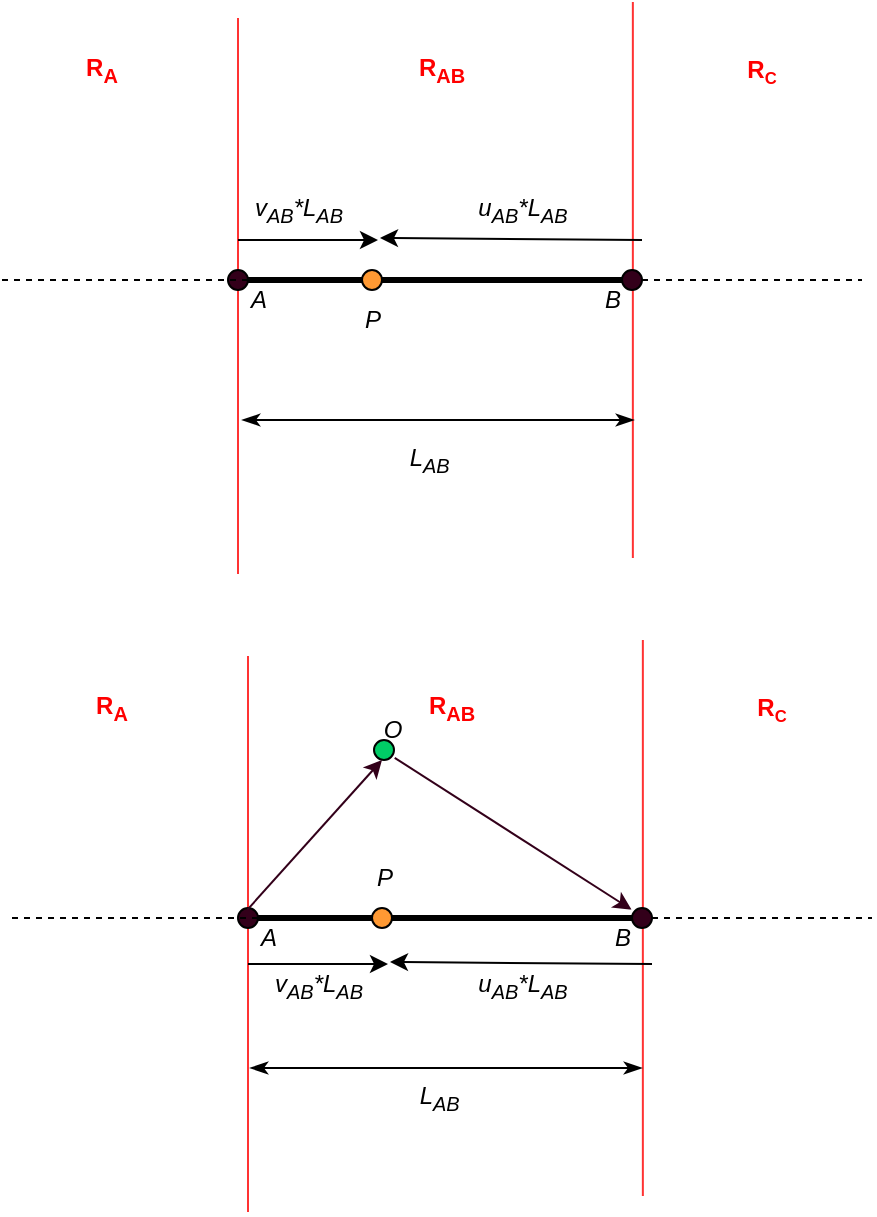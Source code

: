<mxfile version="20.8.16" type="device" pages="2"><diagram name="Line case" id="GWnHchDgqqnWL7cyFSwQ"><mxGraphModel dx="592" dy="350" grid="1" gridSize="10" guides="1" tooltips="1" connect="1" arrows="1" fold="1" page="1" pageScale="1" pageWidth="850" pageHeight="1100" math="0" shadow="0"><root><mxCell id="0"/><mxCell id="1" parent="0"/><mxCell id="FDrznKdIpxjsnRHc6IVG-19" value="" style="endArrow=none;html=1;rounded=0;strokeWidth=1;strokeColor=#FF3333;" edge="1" parent="1"><mxGeometry width="50" height="50" relative="1" as="geometry"><mxPoint x="318" y="467" as="sourcePoint"/><mxPoint x="318" y="189" as="targetPoint"/></mxGeometry></mxCell><mxCell id="FDrznKdIpxjsnRHc6IVG-20" value="" style="endArrow=none;html=1;rounded=0;strokeWidth=1;strokeColor=#FF3333;" edge="1" parent="1"><mxGeometry width="50" height="50" relative="1" as="geometry"><mxPoint x="515.43" y="459" as="sourcePoint"/><mxPoint x="515.43" y="181" as="targetPoint"/></mxGeometry></mxCell><mxCell id="FDrznKdIpxjsnRHc6IVG-1" value="" style="endArrow=none;dashed=1;html=1;rounded=0;startArrow=none;" edge="1" parent="1" source="FDrznKdIpxjsnRHc6IVG-4"><mxGeometry width="50" height="50" relative="1" as="geometry"><mxPoint x="200" y="320" as="sourcePoint"/><mxPoint x="630" y="320" as="targetPoint"/></mxGeometry></mxCell><mxCell id="FDrznKdIpxjsnRHc6IVG-2" value="" style="endArrow=none;html=1;rounded=0;strokeWidth=3;" edge="1" parent="1"><mxGeometry width="50" height="50" relative="1" as="geometry"><mxPoint x="320" y="320" as="sourcePoint"/><mxPoint x="520" y="320" as="targetPoint"/></mxGeometry></mxCell><mxCell id="FDrznKdIpxjsnRHc6IVG-3" value="" style="ellipse;whiteSpace=wrap;html=1;aspect=fixed;fillColor=#33001A;" vertex="1" parent="1"><mxGeometry x="313" y="315" width="10" height="10" as="geometry"/></mxCell><mxCell id="FDrznKdIpxjsnRHc6IVG-5" value="" style="endArrow=none;dashed=1;html=1;rounded=0;startArrow=none;" edge="1" parent="1" source="FDrznKdIpxjsnRHc6IVG-8" target="FDrznKdIpxjsnRHc6IVG-4"><mxGeometry width="50" height="50" relative="1" as="geometry"><mxPoint x="200" y="320" as="sourcePoint"/><mxPoint x="630" y="320" as="targetPoint"/></mxGeometry></mxCell><mxCell id="FDrznKdIpxjsnRHc6IVG-4" value="" style="ellipse;whiteSpace=wrap;html=1;aspect=fixed;fillColor=#33001A;" vertex="1" parent="1"><mxGeometry x="510" y="315" width="10" height="10" as="geometry"/></mxCell><mxCell id="FDrznKdIpxjsnRHc6IVG-6" value="A" style="text;html=1;align=center;verticalAlign=middle;resizable=0;points=[];autosize=1;strokeColor=none;fillColor=none;fontStyle=2" vertex="1" parent="1"><mxGeometry x="313" y="315" width="30" height="30" as="geometry"/></mxCell><mxCell id="FDrznKdIpxjsnRHc6IVG-7" value="B" style="text;html=1;align=center;verticalAlign=middle;resizable=0;points=[];autosize=1;strokeColor=none;fillColor=none;fontStyle=2" vertex="1" parent="1"><mxGeometry x="490" y="315" width="30" height="30" as="geometry"/></mxCell><mxCell id="FDrznKdIpxjsnRHc6IVG-9" value="" style="endArrow=none;dashed=1;html=1;rounded=0;" edge="1" parent="1" target="FDrznKdIpxjsnRHc6IVG-8"><mxGeometry width="50" height="50" relative="1" as="geometry"><mxPoint x="200" y="320" as="sourcePoint"/><mxPoint x="510" y="320" as="targetPoint"/></mxGeometry></mxCell><mxCell id="FDrznKdIpxjsnRHc6IVG-8" value="" style="ellipse;whiteSpace=wrap;html=1;aspect=fixed;fillColor=#FF9933;" vertex="1" parent="1"><mxGeometry x="380" y="315" width="10" height="10" as="geometry"/></mxCell><mxCell id="FDrznKdIpxjsnRHc6IVG-10" value="P" style="text;html=1;align=center;verticalAlign=middle;resizable=0;points=[];autosize=1;strokeColor=none;fillColor=none;fontStyle=2" vertex="1" parent="1"><mxGeometry x="370" y="325" width="30" height="30" as="geometry"/></mxCell><mxCell id="FDrznKdIpxjsnRHc6IVG-11" value="" style="endArrow=classic;html=1;rounded=0;strokeWidth=1;" edge="1" parent="1"><mxGeometry width="50" height="50" relative="1" as="geometry"><mxPoint x="318" y="300" as="sourcePoint"/><mxPoint x="388" y="300" as="targetPoint"/></mxGeometry></mxCell><mxCell id="FDrznKdIpxjsnRHc6IVG-12" value="" style="endArrow=classicThin;html=1;rounded=0;strokeWidth=1;startArrow=classicThin;startFill=1;endFill=1;" edge="1" parent="1"><mxGeometry width="50" height="50" relative="1" as="geometry"><mxPoint x="320" y="390" as="sourcePoint"/><mxPoint x="516" y="390" as="targetPoint"/></mxGeometry></mxCell><mxCell id="FDrznKdIpxjsnRHc6IVG-15" value="L&lt;sub&gt;AB&lt;/sub&gt;&amp;nbsp;" style="text;html=1;align=center;verticalAlign=middle;resizable=0;points=[];autosize=1;strokeColor=none;fillColor=none;fontStyle=2" vertex="1" parent="1"><mxGeometry x="390" y="395" width="50" height="30" as="geometry"/></mxCell><mxCell id="FDrznKdIpxjsnRHc6IVG-16" value="v&lt;sub&gt;AB&lt;/sub&gt;*L&lt;sub&gt;AB&lt;/sub&gt;" style="text;html=1;align=center;verticalAlign=middle;resizable=0;points=[];autosize=1;strokeColor=none;fillColor=none;fontStyle=2" vertex="1" parent="1"><mxGeometry x="313" y="270" width="70" height="30" as="geometry"/></mxCell><mxCell id="FDrznKdIpxjsnRHc6IVG-17" value="" style="endArrow=classic;html=1;rounded=0;strokeWidth=1;" edge="1" parent="1"><mxGeometry width="50" height="50" relative="1" as="geometry"><mxPoint x="520" y="300" as="sourcePoint"/><mxPoint x="389" y="299" as="targetPoint"/></mxGeometry></mxCell><mxCell id="FDrznKdIpxjsnRHc6IVG-18" value="&lt;span style=&quot;font-size: 12px;&quot;&gt;u&lt;/span&gt;&lt;sub&gt;AB&lt;/sub&gt;*L&lt;sub&gt;AB&lt;/sub&gt;" style="text;html=1;align=center;verticalAlign=middle;resizable=0;points=[];autosize=1;strokeColor=none;fillColor=none;fontStyle=2" vertex="1" parent="1"><mxGeometry x="425" y="270" width="70" height="30" as="geometry"/></mxCell><mxCell id="FDrznKdIpxjsnRHc6IVG-22" value="R&lt;sub&gt;A&lt;/sub&gt;" style="text;html=1;strokeColor=none;fillColor=none;align=center;verticalAlign=middle;whiteSpace=wrap;rounded=0;fontStyle=1;fontColor=#FF0000;" vertex="1" parent="1"><mxGeometry x="220" y="200" width="60" height="30" as="geometry"/></mxCell><mxCell id="FDrznKdIpxjsnRHc6IVG-23" value="R&lt;sub&gt;AB&lt;/sub&gt;" style="text;html=1;strokeColor=none;fillColor=none;align=center;verticalAlign=middle;whiteSpace=wrap;rounded=0;fontStyle=1;fontColor=#FF0000;" vertex="1" parent="1"><mxGeometry x="390" y="200" width="60" height="30" as="geometry"/></mxCell><mxCell id="FDrznKdIpxjsnRHc6IVG-24" value="R&lt;span style=&quot;font-size: 10px;&quot;&gt;&lt;sub&gt;C&lt;/sub&gt;&lt;/span&gt;" style="text;html=1;strokeColor=none;fillColor=none;align=center;verticalAlign=middle;whiteSpace=wrap;rounded=0;fontStyle=1;fontColor=#FF0000;" vertex="1" parent="1"><mxGeometry x="550" y="200" width="60" height="30" as="geometry"/></mxCell><mxCell id="FDrznKdIpxjsnRHc6IVG-46" value="" style="ellipse;whiteSpace=wrap;html=1;aspect=fixed;fillColor=#00CC66;" vertex="1" parent="1"><mxGeometry x="386" y="550" width="10" height="10" as="geometry"/></mxCell><mxCell id="FDrznKdIpxjsnRHc6IVG-71" value="O" style="text;html=1;align=center;verticalAlign=middle;resizable=0;points=[];autosize=1;strokeColor=none;fillColor=none;fontStyle=2" vertex="1" parent="1"><mxGeometry x="380" y="530" width="30" height="30" as="geometry"/></mxCell><mxCell id="FDrznKdIpxjsnRHc6IVG-76" value="" style="endArrow=none;html=1;rounded=0;strokeWidth=1;strokeColor=#FF3333;" edge="1" parent="1"><mxGeometry width="50" height="50" relative="1" as="geometry"><mxPoint x="323" y="786" as="sourcePoint"/><mxPoint x="323" y="508" as="targetPoint"/></mxGeometry></mxCell><mxCell id="FDrznKdIpxjsnRHc6IVG-77" value="" style="endArrow=none;html=1;rounded=0;strokeWidth=1;strokeColor=#FF3333;" edge="1" parent="1"><mxGeometry width="50" height="50" relative="1" as="geometry"><mxPoint x="520.43" y="778" as="sourcePoint"/><mxPoint x="520.43" y="500" as="targetPoint"/></mxGeometry></mxCell><mxCell id="FDrznKdIpxjsnRHc6IVG-78" value="" style="endArrow=none;dashed=1;html=1;rounded=0;startArrow=none;" edge="1" parent="1" source="FDrznKdIpxjsnRHc6IVG-82"><mxGeometry width="50" height="50" relative="1" as="geometry"><mxPoint x="205" y="639" as="sourcePoint"/><mxPoint x="635" y="639" as="targetPoint"/></mxGeometry></mxCell><mxCell id="FDrznKdIpxjsnRHc6IVG-79" value="" style="endArrow=none;html=1;rounded=0;strokeWidth=3;" edge="1" parent="1"><mxGeometry width="50" height="50" relative="1" as="geometry"><mxPoint x="325" y="639" as="sourcePoint"/><mxPoint x="525" y="639" as="targetPoint"/></mxGeometry></mxCell><mxCell id="FDrznKdIpxjsnRHc6IVG-80" value="" style="ellipse;whiteSpace=wrap;html=1;aspect=fixed;fillColor=#33001A;" vertex="1" parent="1"><mxGeometry x="318" y="634" width="10" height="10" as="geometry"/></mxCell><mxCell id="FDrznKdIpxjsnRHc6IVG-81" value="" style="endArrow=none;dashed=1;html=1;rounded=0;startArrow=none;" edge="1" parent="1" source="FDrznKdIpxjsnRHc6IVG-86" target="FDrznKdIpxjsnRHc6IVG-82"><mxGeometry width="50" height="50" relative="1" as="geometry"><mxPoint x="205" y="639" as="sourcePoint"/><mxPoint x="635" y="639" as="targetPoint"/></mxGeometry></mxCell><mxCell id="FDrznKdIpxjsnRHc6IVG-82" value="" style="ellipse;whiteSpace=wrap;html=1;aspect=fixed;fillColor=#33001A;" vertex="1" parent="1"><mxGeometry x="515" y="634" width="10" height="10" as="geometry"/></mxCell><mxCell id="FDrznKdIpxjsnRHc6IVG-83" value="A" style="text;html=1;align=center;verticalAlign=middle;resizable=0;points=[];autosize=1;strokeColor=none;fillColor=none;fontStyle=2" vertex="1" parent="1"><mxGeometry x="318" y="634" width="30" height="30" as="geometry"/></mxCell><mxCell id="FDrznKdIpxjsnRHc6IVG-84" value="B" style="text;html=1;align=center;verticalAlign=middle;resizable=0;points=[];autosize=1;strokeColor=none;fillColor=none;fontStyle=2" vertex="1" parent="1"><mxGeometry x="495" y="634" width="30" height="30" as="geometry"/></mxCell><mxCell id="FDrznKdIpxjsnRHc6IVG-85" value="" style="endArrow=none;dashed=1;html=1;rounded=0;" edge="1" parent="1" target="FDrznKdIpxjsnRHc6IVG-86"><mxGeometry width="50" height="50" relative="1" as="geometry"><mxPoint x="205" y="639" as="sourcePoint"/><mxPoint x="515" y="639" as="targetPoint"/></mxGeometry></mxCell><mxCell id="FDrznKdIpxjsnRHc6IVG-86" value="" style="ellipse;whiteSpace=wrap;html=1;aspect=fixed;fillColor=#FF9933;" vertex="1" parent="1"><mxGeometry x="385" y="634" width="10" height="10" as="geometry"/></mxCell><mxCell id="FDrznKdIpxjsnRHc6IVG-87" value="P" style="text;html=1;align=center;verticalAlign=middle;resizable=0;points=[];autosize=1;strokeColor=none;fillColor=none;fontStyle=2" vertex="1" parent="1"><mxGeometry x="376" y="604" width="30" height="30" as="geometry"/></mxCell><mxCell id="FDrznKdIpxjsnRHc6IVG-88" value="" style="endArrow=classic;html=1;rounded=0;strokeWidth=1;" edge="1" parent="1"><mxGeometry width="50" height="50" relative="1" as="geometry"><mxPoint x="323" y="662" as="sourcePoint"/><mxPoint x="393" y="662" as="targetPoint"/></mxGeometry></mxCell><mxCell id="FDrznKdIpxjsnRHc6IVG-89" value="" style="endArrow=classicThin;html=1;rounded=0;strokeWidth=1;startArrow=classicThin;startFill=1;endFill=1;" edge="1" parent="1"><mxGeometry width="50" height="50" relative="1" as="geometry"><mxPoint x="324" y="714" as="sourcePoint"/><mxPoint x="520" y="714" as="targetPoint"/></mxGeometry></mxCell><mxCell id="FDrznKdIpxjsnRHc6IVG-90" value="L&lt;sub&gt;AB&lt;/sub&gt;&amp;nbsp;" style="text;html=1;align=center;verticalAlign=middle;resizable=0;points=[];autosize=1;strokeColor=none;fillColor=none;fontStyle=2" vertex="1" parent="1"><mxGeometry x="395" y="714" width="50" height="30" as="geometry"/></mxCell><mxCell id="FDrznKdIpxjsnRHc6IVG-91" value="v&lt;sub&gt;AB&lt;/sub&gt;*L&lt;sub&gt;AB&lt;/sub&gt;" style="text;html=1;align=center;verticalAlign=middle;resizable=0;points=[];autosize=1;strokeColor=none;fillColor=none;fontStyle=2" vertex="1" parent="1"><mxGeometry x="323" y="658" width="70" height="30" as="geometry"/></mxCell><mxCell id="FDrznKdIpxjsnRHc6IVG-92" value="" style="endArrow=classic;html=1;rounded=0;strokeWidth=1;" edge="1" parent="1"><mxGeometry width="50" height="50" relative="1" as="geometry"><mxPoint x="525" y="662" as="sourcePoint"/><mxPoint x="394" y="661" as="targetPoint"/></mxGeometry></mxCell><mxCell id="FDrznKdIpxjsnRHc6IVG-93" value="&lt;span style=&quot;font-size: 12px;&quot;&gt;u&lt;/span&gt;&lt;sub&gt;AB&lt;/sub&gt;*L&lt;sub&gt;AB&lt;/sub&gt;" style="text;html=1;align=center;verticalAlign=middle;resizable=0;points=[];autosize=1;strokeColor=none;fillColor=none;fontStyle=2" vertex="1" parent="1"><mxGeometry x="425" y="658" width="70" height="30" as="geometry"/></mxCell><mxCell id="FDrznKdIpxjsnRHc6IVG-94" value="R&lt;sub&gt;A&lt;/sub&gt;" style="text;html=1;strokeColor=none;fillColor=none;align=center;verticalAlign=middle;whiteSpace=wrap;rounded=0;fontStyle=1;fontColor=#FF0000;" vertex="1" parent="1"><mxGeometry x="225" y="519" width="60" height="30" as="geometry"/></mxCell><mxCell id="FDrznKdIpxjsnRHc6IVG-95" value="R&lt;sub&gt;AB&lt;/sub&gt;" style="text;html=1;strokeColor=none;fillColor=none;align=center;verticalAlign=middle;whiteSpace=wrap;rounded=0;fontStyle=1;fontColor=#FF0000;" vertex="1" parent="1"><mxGeometry x="395" y="519" width="60" height="30" as="geometry"/></mxCell><mxCell id="FDrznKdIpxjsnRHc6IVG-96" value="R&lt;span style=&quot;font-size: 10px;&quot;&gt;&lt;sub&gt;C&lt;/sub&gt;&lt;/span&gt;" style="text;html=1;strokeColor=none;fillColor=none;align=center;verticalAlign=middle;whiteSpace=wrap;rounded=0;fontStyle=1;fontColor=#FF0000;" vertex="1" parent="1"><mxGeometry x="555" y="519" width="60" height="30" as="geometry"/></mxCell><mxCell id="FDrznKdIpxjsnRHc6IVG-97" value="" style="endArrow=classic;html=1;rounded=0;strokeColor=#33001A;strokeWidth=1;fontSize=8;fontColor=#33001A;entryX=0.333;entryY=1;entryDx=0;entryDy=0;entryPerimeter=0;exitX=0.158;exitY=0.027;exitDx=0;exitDy=0;exitPerimeter=0;" edge="1" parent="1" source="FDrznKdIpxjsnRHc6IVG-83" target="FDrznKdIpxjsnRHc6IVG-71"><mxGeometry width="50" height="50" relative="1" as="geometry"><mxPoint x="240" y="630" as="sourcePoint"/><mxPoint x="290" y="580" as="targetPoint"/></mxGeometry></mxCell><mxCell id="FDrznKdIpxjsnRHc6IVG-98" value="" style="endArrow=classic;html=1;rounded=0;strokeColor=#33001A;strokeWidth=1;fontSize=8;fontColor=#33001A;entryX=0.658;entryY=0.027;entryDx=0;entryDy=0;entryPerimeter=0;exitX=0.545;exitY=0.964;exitDx=0;exitDy=0;exitPerimeter=0;" edge="1" parent="1" source="FDrznKdIpxjsnRHc6IVG-71" target="FDrznKdIpxjsnRHc6IVG-84"><mxGeometry width="50" height="50" relative="1" as="geometry"><mxPoint x="332.74" y="644.81" as="sourcePoint"/><mxPoint x="399.99" y="570" as="targetPoint"/></mxGeometry></mxCell></root></mxGraphModel></diagram><diagram id="Q3iHvyk9MfIVis0HcRaN" name="triangle"><mxGraphModel dx="1036" dy="613" grid="1" gridSize="10" guides="1" tooltips="1" connect="1" arrows="1" fold="1" page="1" pageScale="1" pageWidth="850" pageHeight="1100" math="0" shadow="0"><root><mxCell id="0"/><mxCell id="1" parent="0"/><mxCell id="2caVsU7K-OqkA1sH4ZFA-46" value="" style="rounded=0;whiteSpace=wrap;html=1;fontSize=12;fillColor=#d5e8d4;rotation=-5;strokeColor=#82b366;opacity=50;" vertex="1" parent="1"><mxGeometry x="172.2" y="1121.66" width="589.97" height="169.89" as="geometry"/></mxCell><mxCell id="2caVsU7K-OqkA1sH4ZFA-45" value="" style="rounded=0;whiteSpace=wrap;html=1;fontSize=12;fillColor=#dae8fc;rotation=94.7;strokeColor=#6c8ebf;opacity=50;" vertex="1" parent="1"><mxGeometry x="50" y="1041.15" width="347.89" height="113.68" as="geometry"/></mxCell><mxCell id="2caVsU7K-OqkA1sH4ZFA-38" value="" style="rounded=0;whiteSpace=wrap;html=1;fontSize=12;fontColor=#007FFF;fillColor=none;opacity=50;" vertex="1" parent="1"><mxGeometry x="230" y="390" width="570" height="320" as="geometry"/></mxCell><mxCell id="FkgHluvoCVk_-md1bENz-2" value="" style="triangle;whiteSpace=wrap;html=1;fontSize=8;fontColor=#33001A;fillColor=none;rotation=5;" vertex="1" parent="1"><mxGeometry x="380" y="70" width="320" height="110" as="geometry"/></mxCell><mxCell id="FkgHluvoCVk_-md1bENz-3" value="A" style="text;html=1;align=center;verticalAlign=middle;resizable=0;points=[];autosize=1;strokeColor=none;fillColor=none;fontSize=12;fontColor=#33001A;" vertex="1" parent="1"><mxGeometry x="360" y="30" width="30" height="30" as="geometry"/></mxCell><mxCell id="FkgHluvoCVk_-md1bENz-4" value="B" style="text;html=1;align=center;verticalAlign=middle;resizable=0;points=[];autosize=1;strokeColor=none;fillColor=none;fontSize=12;fontColor=#33001A;" vertex="1" parent="1"><mxGeometry x="350" y="160" width="30" height="30" as="geometry"/></mxCell><mxCell id="FkgHluvoCVk_-md1bENz-5" value="C" style="text;html=1;align=center;verticalAlign=middle;resizable=0;points=[];autosize=1;strokeColor=none;fillColor=none;fontSize=12;fontColor=#33001A;" vertex="1" parent="1"><mxGeometry x="690" y="135" width="30" height="30" as="geometry"/></mxCell><mxCell id="bppBF4ycCrniysc5bnup-1" value="O" style="text;html=1;align=center;verticalAlign=middle;resizable=0;points=[];autosize=1;strokeColor=none;fillColor=none;fontStyle=2" vertex="1" parent="1"><mxGeometry x="449" y="103" width="30" height="30" as="geometry"/></mxCell><mxCell id="2caVsU7K-OqkA1sH4ZFA-1" value="" style="ellipse;whiteSpace=wrap;html=1;aspect=fixed;fillColor=#00CC66;" vertex="1" parent="1"><mxGeometry x="450" y="120" width="10" height="10" as="geometry"/></mxCell><mxCell id="2caVsU7K-OqkA1sH4ZFA-2" value="" style="endArrow=none;html=1;rounded=0;strokeColor=#99CCFF;strokeWidth=1;fontSize=12;fontColor=#33001A;exitX=0.005;exitY=0.989;exitDx=0;exitDy=0;exitPerimeter=0;entryX=0;entryY=1;entryDx=0;entryDy=0;" edge="1" parent="1" source="FkgHluvoCVk_-md1bENz-2" target="2caVsU7K-OqkA1sH4ZFA-1"><mxGeometry width="50" height="50" relative="1" as="geometry"><mxPoint x="460" y="140" as="sourcePoint"/><mxPoint x="510" y="90" as="targetPoint"/></mxGeometry></mxCell><mxCell id="2caVsU7K-OqkA1sH4ZFA-3" value="" style="endArrow=none;html=1;rounded=0;strokeColor=#99CCFF;strokeWidth=1;fontSize=12;fontColor=#33001A;exitX=0.005;exitY=0.003;exitDx=0;exitDy=0;exitPerimeter=0;entryX=0;entryY=0;entryDx=0;entryDy=0;" edge="1" parent="1" source="FkgHluvoCVk_-md1bENz-2" target="2caVsU7K-OqkA1sH4ZFA-1"><mxGeometry width="50" height="50" relative="1" as="geometry"><mxPoint x="387.515" y="174.78" as="sourcePoint"/><mxPoint x="461.464" y="138.536" as="targetPoint"/></mxGeometry></mxCell><mxCell id="2caVsU7K-OqkA1sH4ZFA-4" value="" style="endArrow=none;html=1;rounded=0;strokeColor=#99CCFF;strokeWidth=1;fontSize=12;fontColor=#33001A;exitX=1;exitY=0.5;exitDx=0;exitDy=0;entryX=1;entryY=0.5;entryDx=0;entryDy=0;" edge="1" parent="1" source="2caVsU7K-OqkA1sH4ZFA-1" target="FkgHluvoCVk_-md1bENz-2"><mxGeometry width="50" height="50" relative="1" as="geometry"><mxPoint x="397.515" y="184.78" as="sourcePoint"/><mxPoint x="471.464" y="148.536" as="targetPoint"/></mxGeometry></mxCell><mxCell id="2caVsU7K-OqkA1sH4ZFA-8" value="w&lt;span style=&quot;font-size: 6.944px;&quot;&gt;BC&lt;/span&gt;" style="text;html=1;strokeColor=none;fillColor=none;align=center;verticalAlign=middle;whiteSpace=wrap;rounded=0;fontSize=12;fontColor=#007FFF;" vertex="1" parent="1"><mxGeometry x="440" y="130" width="60" height="30" as="geometry"/></mxCell><mxCell id="2caVsU7K-OqkA1sH4ZFA-9" value="w&lt;span style=&quot;font-size: 6.944px;&quot;&gt;CA&lt;/span&gt;" style="text;html=1;strokeColor=none;fillColor=none;align=center;verticalAlign=middle;whiteSpace=wrap;rounded=0;fontSize=12;fontColor=#007FFF;" vertex="1" parent="1"><mxGeometry x="455" y="80" width="60" height="30" as="geometry"/></mxCell><mxCell id="2caVsU7K-OqkA1sH4ZFA-10" value="w&lt;span style=&quot;font-size: 6.944px;&quot;&gt;AB&lt;/span&gt;" style="text;html=1;strokeColor=none;fillColor=none;align=center;verticalAlign=middle;whiteSpace=wrap;rounded=0;fontSize=12;fontColor=#007FFF;" vertex="1" parent="1"><mxGeometry x="375" y="100" width="60" height="30" as="geometry"/></mxCell><mxCell id="2caVsU7K-OqkA1sH4ZFA-23" value="" style="triangle;whiteSpace=wrap;html=1;fontSize=8;fontColor=#33001A;fillColor=none;rotation=5;" vertex="1" parent="1"><mxGeometry x="330" y="500" width="320" height="110" as="geometry"/></mxCell><mxCell id="2caVsU7K-OqkA1sH4ZFA-24" value="A" style="text;html=1;align=center;verticalAlign=middle;resizable=0;points=[];autosize=1;strokeColor=none;fillColor=none;fontSize=12;fontColor=#33001A;" vertex="1" parent="1"><mxGeometry x="310" y="480" width="30" height="30" as="geometry"/></mxCell><mxCell id="2caVsU7K-OqkA1sH4ZFA-25" value="B" style="text;html=1;align=center;verticalAlign=middle;resizable=0;points=[];autosize=1;strokeColor=none;fillColor=none;fontSize=12;fontColor=#33001A;" vertex="1" parent="1"><mxGeometry x="300" y="590" width="30" height="30" as="geometry"/></mxCell><mxCell id="2caVsU7K-OqkA1sH4ZFA-26" value="C" style="text;html=1;align=center;verticalAlign=middle;resizable=0;points=[];autosize=1;strokeColor=none;fillColor=none;fontSize=12;fontColor=#33001A;" vertex="1" parent="1"><mxGeometry x="640" y="565" width="30" height="30" as="geometry"/></mxCell><mxCell id="2caVsU7K-OqkA1sH4ZFA-35" value="" style="rounded=0;whiteSpace=wrap;html=1;fontSize=12;fillColor=#f8cecc;rotation=14.6;strokeColor=none;opacity=50;" vertex="1" parent="1"><mxGeometry x="220.51" y="318.49" width="609.33" height="213.37" as="geometry"/></mxCell><mxCell id="2caVsU7K-OqkA1sH4ZFA-36" value="" style="rounded=0;whiteSpace=wrap;html=1;fontSize=12;fillColor=#dae8fc;rotation=94.7;strokeColor=#6c8ebf;opacity=50;" vertex="1" parent="1"><mxGeometry x="97.84" y="499.64" width="347.89" height="113.68" as="geometry"/></mxCell><mxCell id="2caVsU7K-OqkA1sH4ZFA-37" value="" style="rounded=0;whiteSpace=wrap;html=1;fontSize=12;fillColor=#d5e8d4;rotation=-5;strokeColor=#82b366;opacity=50;" vertex="1" parent="1"><mxGeometry x="220.04" y="580.15" width="589.97" height="169.89" as="geometry"/></mxCell><mxCell id="2caVsU7K-OqkA1sH4ZFA-39" value="" style="rounded=0;whiteSpace=wrap;html=1;fontSize=12;fontColor=#007FFF;fillColor=none;opacity=50;" vertex="1" parent="1"><mxGeometry x="182.16" y="931.51" width="570" height="320" as="geometry"/></mxCell><mxCell id="2caVsU7K-OqkA1sH4ZFA-40" value="" style="triangle;whiteSpace=wrap;html=1;fontSize=8;fontColor=#33001A;fillColor=none;rotation=5;" vertex="1" parent="1"><mxGeometry x="282.16" y="1041.51" width="320" height="110" as="geometry"/></mxCell><mxCell id="2caVsU7K-OqkA1sH4ZFA-41" value="A" style="text;html=1;align=center;verticalAlign=middle;resizable=0;points=[];autosize=1;strokeColor=none;fillColor=none;fontSize=12;fontColor=#33001A;" vertex="1" parent="1"><mxGeometry x="262.16" y="1021.51" width="30" height="30" as="geometry"/></mxCell><mxCell id="2caVsU7K-OqkA1sH4ZFA-42" value="B" style="text;html=1;align=center;verticalAlign=middle;resizable=0;points=[];autosize=1;strokeColor=none;fillColor=none;fontSize=12;fontColor=#33001A;" vertex="1" parent="1"><mxGeometry x="252.16" y="1131.51" width="30" height="30" as="geometry"/></mxCell><mxCell id="2caVsU7K-OqkA1sH4ZFA-44" value="" style="rounded=0;whiteSpace=wrap;html=1;fontSize=12;fillColor=#f8cecc;rotation=14.6;strokeColor=none;opacity=50;" vertex="1" parent="1"><mxGeometry x="172.67" y="860" width="609.33" height="213.37" as="geometry"/></mxCell><mxCell id="2caVsU7K-OqkA1sH4ZFA-43" value="C" style="text;html=1;align=center;verticalAlign=middle;resizable=0;points=[];autosize=1;strokeColor=none;fillColor=none;fontSize=12;fontColor=#33001A;" vertex="1" parent="1"><mxGeometry x="602.16" y="1100" width="30" height="30" as="geometry"/></mxCell><mxCell id="2caVsU7K-OqkA1sH4ZFA-47" value="" style="endArrow=none;html=1;rounded=0;strokeColor=#FF0080;strokeWidth=4;fontSize=12;fontColor=#007FFF;exitX=0.285;exitY=-0.026;exitDx=0;exitDy=0;exitPerimeter=0;" edge="1" parent="1" source="2caVsU7K-OqkA1sH4ZFA-45"><mxGeometry width="50" height="50" relative="1" as="geometry"><mxPoint x="550" y="1050" as="sourcePoint"/><mxPoint x="370" y="790" as="targetPoint"/></mxGeometry></mxCell><mxCell id="2caVsU7K-OqkA1sH4ZFA-48" value="" style="endArrow=none;html=1;rounded=0;strokeColor=#FF0080;strokeWidth=4;fontSize=12;fontColor=#007FFF;exitX=0.285;exitY=-0.026;exitDx=0;exitDy=0;exitPerimeter=0;" edge="1" parent="1"><mxGeometry width="50" height="50" relative="1" as="geometry"><mxPoint x="602.158" y="1110.515" as="sourcePoint"/><mxPoint x="682.49" y="872.17" as="targetPoint"/></mxGeometry></mxCell><mxCell id="2caVsU7K-OqkA1sH4ZFA-49" value="" style="endArrow=none;html=1;rounded=0;strokeColor=#FF0080;strokeWidth=4;fontSize=12;fontColor=#007FFF;exitX=0.75;exitY=0;exitDx=0;exitDy=0;" edge="1" parent="1"><mxGeometry width="50" height="50" relative="1" as="geometry"><mxPoint x="602.713" y="1109.128" as="sourcePoint"/><mxPoint x="616" y="1291.333" as="targetPoint"/></mxGeometry></mxCell><mxCell id="2caVsU7K-OqkA1sH4ZFA-50" value="" style="endArrow=none;html=1;rounded=0;strokeColor=#FF0080;strokeWidth=4;fontSize=12;fontColor=#007FFF;exitX=0.75;exitY=0;exitDx=0;exitDy=0;" edge="1" parent="1"><mxGeometry width="50" height="50" relative="1" as="geometry"><mxPoint x="278.873" y="1136.508" as="sourcePoint"/><mxPoint x="292.16" y="1318.713" as="targetPoint"/></mxGeometry></mxCell><mxCell id="2caVsU7K-OqkA1sH4ZFA-51" value="" style="endArrow=none;html=1;rounded=0;strokeColor=#FF0080;strokeWidth=4;fontSize=12;fontColor=#007FFF;exitX=0.225;exitY=0.998;exitDx=0;exitDy=0;exitPerimeter=0;" edge="1" parent="1" source="2caVsU7K-OqkA1sH4ZFA-44"><mxGeometry width="50" height="50" relative="1" as="geometry"><mxPoint x="626.713" y="1129.128" as="sourcePoint"/><mxPoint x="140" y="1010" as="targetPoint"/></mxGeometry></mxCell><mxCell id="2caVsU7K-OqkA1sH4ZFA-52" value="" style="endArrow=none;html=1;rounded=0;strokeColor=#FF0080;strokeWidth=4;fontSize=12;fontColor=#007FFF;exitX=0.225;exitY=0.998;exitDx=0;exitDy=0;exitPerimeter=0;" edge="1" parent="1"><mxGeometry width="50" height="50" relative="1" as="geometry"><mxPoint x="278.396" y="1138.934" as="sourcePoint"/><mxPoint x="130" y="1121.66" as="targetPoint"/></mxGeometry></mxCell><mxCell id="2caVsU7K-OqkA1sH4ZFA-53" value="" style="endArrow=none;html=1;rounded=0;strokeColor=#FF0080;strokeWidth=4;fontSize=12;fontColor=#007FFF;exitX=0.75;exitY=1;exitDx=0;exitDy=0;" edge="1" parent="1" source="2caVsU7K-OqkA1sH4ZFA-44"><mxGeometry width="50" height="50" relative="1" as="geometry"><mxPoint x="439.196" y="1045.144" as="sourcePoint"/><mxPoint x="290.8" y="1027.87" as="targetPoint"/></mxGeometry></mxCell><mxCell id="2caVsU7K-OqkA1sH4ZFA-54" value="" style="endArrow=none;html=1;rounded=0;strokeColor=#FF0080;strokeWidth=4;fontSize=12;fontColor=#007FFF;" edge="1" parent="1"><mxGeometry width="50" height="50" relative="1" as="geometry"><mxPoint x="600" y="1110" as="sourcePoint"/><mxPoint x="279" y="1137" as="targetPoint"/></mxGeometry></mxCell><mxCell id="2caVsU7K-OqkA1sH4ZFA-55" value="" style="endArrow=none;html=1;rounded=0;strokeColor=#FF0080;strokeWidth=4;fontSize=12;fontColor=#007FFF;" edge="1" parent="1"><mxGeometry width="50" height="50" relative="1" as="geometry"><mxPoint x="288" y="1028" as="sourcePoint"/><mxPoint x="277" y="1137" as="targetPoint"/></mxGeometry></mxCell></root></mxGraphModel></diagram></mxfile>